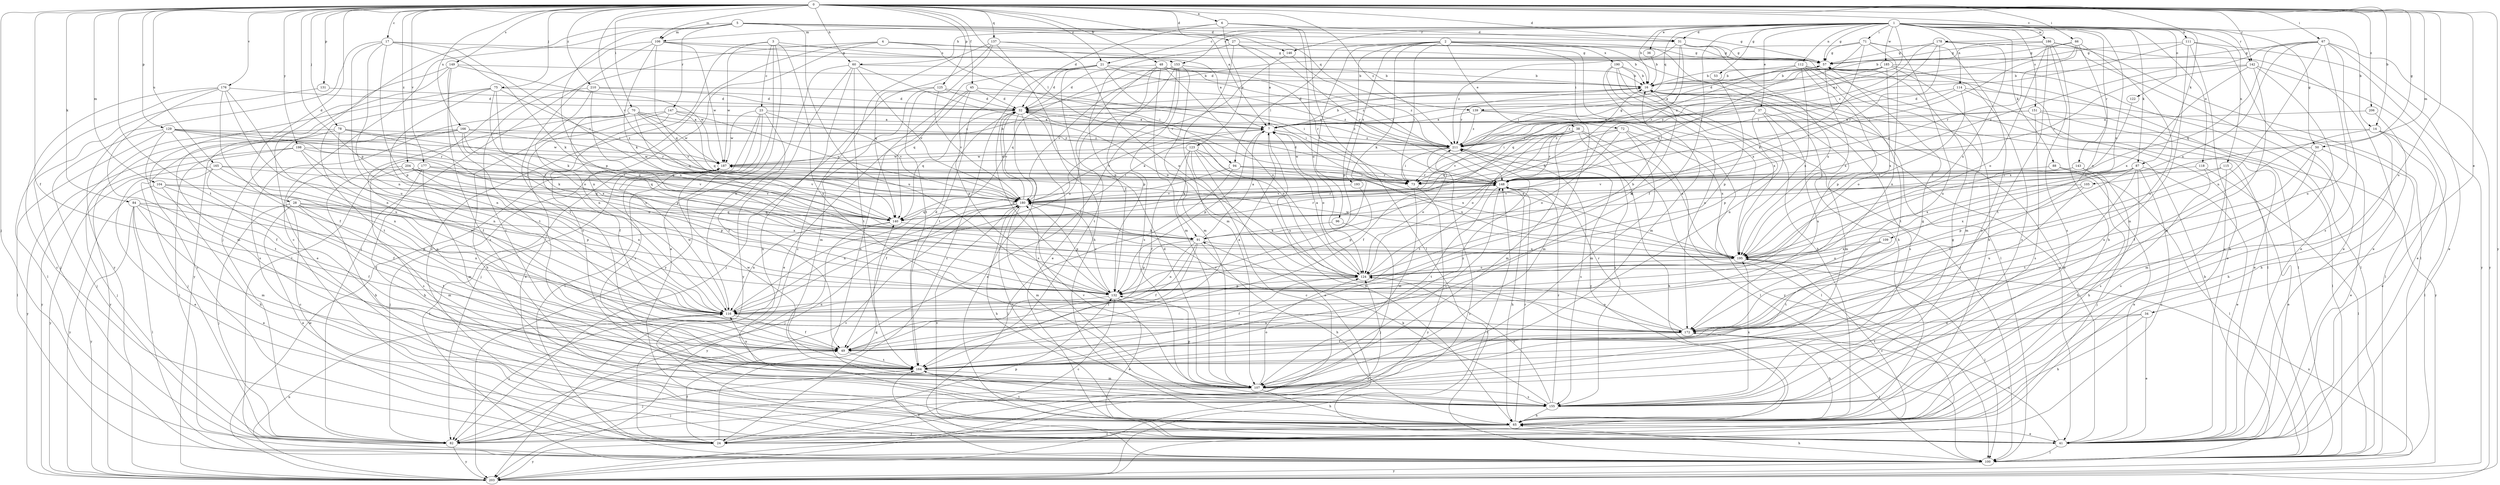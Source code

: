 strict digraph  {
0;
1;
2;
3;
4;
5;
6;
7;
14;
16;
17;
21;
23;
24;
27;
28;
31;
32;
34;
36;
37;
38;
41;
45;
48;
49;
50;
53;
57;
60;
65;
66;
67;
70;
71;
72;
73;
75;
78;
82;
84;
87;
88;
91;
94;
96;
100;
104;
105;
106;
107;
109;
111;
112;
114;
115;
116;
118;
122;
123;
124;
125;
129;
131;
132;
137;
139;
140;
142;
143;
146;
147;
148;
149;
151;
153;
155;
164;
165;
166;
172;
176;
177;
178;
180;
185;
186;
187;
190;
193;
195;
198;
203;
204;
206;
210;
211;
0 -> 6  [label=a];
0 -> 7  [label=a];
0 -> 14  [label=b];
0 -> 17  [label=c];
0 -> 21  [label=c];
0 -> 27  [label=d];
0 -> 28  [label=d];
0 -> 31  [label=d];
0 -> 34  [label=e];
0 -> 45  [label=f];
0 -> 48  [label=f];
0 -> 49  [label=f];
0 -> 50  [label=g];
0 -> 60  [label=h];
0 -> 66  [label=i];
0 -> 67  [label=i];
0 -> 70  [label=i];
0 -> 75  [label=j];
0 -> 78  [label=j];
0 -> 82  [label=j];
0 -> 84  [label=k];
0 -> 87  [label=k];
0 -> 94  [label=l];
0 -> 104  [label=m];
0 -> 105  [label=m];
0 -> 106  [label=m];
0 -> 125  [label=p];
0 -> 129  [label=p];
0 -> 131  [label=p];
0 -> 132  [label=p];
0 -> 137  [label=q];
0 -> 142  [label=r];
0 -> 149  [label=s];
0 -> 164  [label=t];
0 -> 165  [label=u];
0 -> 166  [label=u];
0 -> 172  [label=u];
0 -> 176  [label=v];
0 -> 177  [label=v];
0 -> 178  [label=v];
0 -> 180  [label=v];
0 -> 198  [label=y];
0 -> 203  [label=y];
0 -> 204  [label=z];
0 -> 206  [label=z];
0 -> 210  [label=z];
0 -> 211  [label=z];
1 -> 14  [label=b];
1 -> 16  [label=b];
1 -> 21  [label=c];
1 -> 31  [label=d];
1 -> 36  [label=e];
1 -> 37  [label=e];
1 -> 49  [label=f];
1 -> 50  [label=g];
1 -> 53  [label=g];
1 -> 57  [label=g];
1 -> 60  [label=h];
1 -> 71  [label=i];
1 -> 87  [label=k];
1 -> 88  [label=k];
1 -> 109  [label=n];
1 -> 111  [label=n];
1 -> 112  [label=n];
1 -> 114  [label=n];
1 -> 115  [label=n];
1 -> 118  [label=o];
1 -> 122  [label=o];
1 -> 139  [label=q];
1 -> 142  [label=r];
1 -> 143  [label=r];
1 -> 146  [label=r];
1 -> 151  [label=s];
1 -> 153  [label=s];
1 -> 185  [label=w];
1 -> 186  [label=w];
1 -> 211  [label=z];
2 -> 38  [label=e];
2 -> 65  [label=h];
2 -> 72  [label=i];
2 -> 73  [label=i];
2 -> 91  [label=k];
2 -> 94  [label=l];
2 -> 96  [label=l];
2 -> 100  [label=l];
2 -> 132  [label=p];
2 -> 190  [label=x];
2 -> 193  [label=x];
2 -> 195  [label=x];
3 -> 23  [label=c];
3 -> 24  [label=c];
3 -> 41  [label=e];
3 -> 153  [label=s];
3 -> 172  [label=u];
3 -> 187  [label=w];
3 -> 203  [label=y];
4 -> 7  [label=a];
4 -> 57  [label=g];
4 -> 73  [label=i];
4 -> 82  [label=j];
4 -> 116  [label=n];
4 -> 155  [label=s];
5 -> 24  [label=c];
5 -> 31  [label=d];
5 -> 57  [label=g];
5 -> 82  [label=j];
5 -> 106  [label=m];
5 -> 132  [label=p];
5 -> 139  [label=q];
5 -> 146  [label=r];
5 -> 147  [label=r];
5 -> 172  [label=u];
6 -> 31  [label=d];
6 -> 32  [label=d];
6 -> 100  [label=l];
6 -> 106  [label=m];
6 -> 123  [label=o];
6 -> 124  [label=o];
7 -> 16  [label=b];
7 -> 124  [label=o];
7 -> 132  [label=p];
7 -> 172  [label=u];
7 -> 180  [label=v];
7 -> 211  [label=z];
14 -> 41  [label=e];
14 -> 49  [label=f];
14 -> 65  [label=h];
14 -> 100  [label=l];
14 -> 211  [label=z];
16 -> 32  [label=d];
16 -> 41  [label=e];
16 -> 155  [label=s];
16 -> 211  [label=z];
17 -> 57  [label=g];
17 -> 91  [label=k];
17 -> 116  [label=n];
17 -> 132  [label=p];
17 -> 172  [label=u];
17 -> 180  [label=v];
17 -> 203  [label=y];
21 -> 16  [label=b];
21 -> 24  [label=c];
21 -> 32  [label=d];
21 -> 41  [label=e];
21 -> 73  [label=i];
21 -> 140  [label=q];
21 -> 164  [label=t];
21 -> 211  [label=z];
23 -> 7  [label=a];
23 -> 49  [label=f];
23 -> 82  [label=j];
23 -> 100  [label=l];
23 -> 155  [label=s];
23 -> 180  [label=v];
23 -> 187  [label=w];
24 -> 49  [label=f];
24 -> 132  [label=p];
24 -> 140  [label=q];
24 -> 203  [label=y];
27 -> 7  [label=a];
27 -> 57  [label=g];
27 -> 107  [label=m];
27 -> 132  [label=p];
27 -> 148  [label=r];
28 -> 41  [label=e];
28 -> 82  [label=j];
28 -> 107  [label=m];
28 -> 116  [label=n];
28 -> 140  [label=q];
28 -> 164  [label=t];
28 -> 195  [label=x];
31 -> 57  [label=g];
31 -> 65  [label=h];
31 -> 73  [label=i];
31 -> 148  [label=r];
31 -> 195  [label=x];
31 -> 211  [label=z];
32 -> 7  [label=a];
32 -> 41  [label=e];
32 -> 124  [label=o];
32 -> 140  [label=q];
32 -> 155  [label=s];
32 -> 180  [label=v];
32 -> 211  [label=z];
34 -> 41  [label=e];
34 -> 65  [label=h];
34 -> 164  [label=t];
34 -> 172  [label=u];
36 -> 16  [label=b];
37 -> 7  [label=a];
37 -> 73  [label=i];
37 -> 107  [label=m];
37 -> 116  [label=n];
37 -> 132  [label=p];
37 -> 172  [label=u];
38 -> 49  [label=f];
38 -> 100  [label=l];
38 -> 107  [label=m];
38 -> 124  [label=o];
38 -> 148  [label=r];
38 -> 155  [label=s];
38 -> 164  [label=t];
38 -> 180  [label=v];
38 -> 195  [label=x];
38 -> 211  [label=z];
41 -> 16  [label=b];
41 -> 100  [label=l];
41 -> 172  [label=u];
41 -> 180  [label=v];
45 -> 32  [label=d];
45 -> 41  [label=e];
45 -> 73  [label=i];
45 -> 132  [label=p];
45 -> 155  [label=s];
48 -> 16  [label=b];
48 -> 32  [label=d];
48 -> 107  [label=m];
48 -> 124  [label=o];
48 -> 132  [label=p];
48 -> 148  [label=r];
48 -> 164  [label=t];
48 -> 211  [label=z];
49 -> 7  [label=a];
49 -> 164  [label=t];
50 -> 41  [label=e];
50 -> 107  [label=m];
50 -> 172  [label=u];
50 -> 187  [label=w];
53 -> 132  [label=p];
57 -> 16  [label=b];
57 -> 100  [label=l];
57 -> 195  [label=x];
60 -> 16  [label=b];
60 -> 65  [label=h];
60 -> 116  [label=n];
60 -> 124  [label=o];
60 -> 164  [label=t];
60 -> 180  [label=v];
60 -> 203  [label=y];
65 -> 24  [label=c];
65 -> 41  [label=e];
65 -> 82  [label=j];
65 -> 148  [label=r];
65 -> 164  [label=t];
65 -> 211  [label=z];
66 -> 7  [label=a];
66 -> 57  [label=g];
66 -> 73  [label=i];
66 -> 124  [label=o];
66 -> 148  [label=r];
66 -> 172  [label=u];
67 -> 41  [label=e];
67 -> 57  [label=g];
67 -> 116  [label=n];
67 -> 140  [label=q];
67 -> 148  [label=r];
67 -> 155  [label=s];
67 -> 172  [label=u];
67 -> 195  [label=x];
67 -> 203  [label=y];
70 -> 7  [label=a];
70 -> 49  [label=f];
70 -> 132  [label=p];
70 -> 140  [label=q];
70 -> 155  [label=s];
70 -> 180  [label=v];
70 -> 187  [label=w];
70 -> 211  [label=z];
71 -> 32  [label=d];
71 -> 57  [label=g];
71 -> 91  [label=k];
71 -> 116  [label=n];
71 -> 140  [label=q];
71 -> 155  [label=s];
71 -> 172  [label=u];
72 -> 100  [label=l];
72 -> 107  [label=m];
72 -> 124  [label=o];
72 -> 140  [label=q];
72 -> 195  [label=x];
72 -> 211  [label=z];
73 -> 107  [label=m];
73 -> 203  [label=y];
75 -> 24  [label=c];
75 -> 32  [label=d];
75 -> 73  [label=i];
75 -> 91  [label=k];
75 -> 116  [label=n];
75 -> 124  [label=o];
75 -> 164  [label=t];
78 -> 116  [label=n];
78 -> 140  [label=q];
78 -> 164  [label=t];
78 -> 195  [label=x];
78 -> 203  [label=y];
78 -> 211  [label=z];
82 -> 180  [label=v];
82 -> 203  [label=y];
84 -> 41  [label=e];
84 -> 49  [label=f];
84 -> 100  [label=l];
84 -> 107  [label=m];
84 -> 132  [label=p];
84 -> 140  [label=q];
84 -> 203  [label=y];
87 -> 24  [label=c];
87 -> 41  [label=e];
87 -> 65  [label=h];
87 -> 132  [label=p];
87 -> 140  [label=q];
87 -> 148  [label=r];
87 -> 164  [label=t];
87 -> 195  [label=x];
88 -> 41  [label=e];
88 -> 73  [label=i];
88 -> 100  [label=l];
91 -> 7  [label=a];
91 -> 16  [label=b];
91 -> 49  [label=f];
91 -> 65  [label=h];
91 -> 116  [label=n];
91 -> 132  [label=p];
91 -> 164  [label=t];
91 -> 195  [label=x];
94 -> 49  [label=f];
94 -> 73  [label=i];
94 -> 100  [label=l];
94 -> 148  [label=r];
94 -> 195  [label=x];
96 -> 82  [label=j];
96 -> 91  [label=k];
100 -> 16  [label=b];
100 -> 65  [label=h];
100 -> 164  [label=t];
100 -> 203  [label=y];
104 -> 49  [label=f];
104 -> 65  [label=h];
104 -> 132  [label=p];
104 -> 180  [label=v];
104 -> 203  [label=y];
105 -> 172  [label=u];
105 -> 180  [label=v];
105 -> 195  [label=x];
106 -> 16  [label=b];
106 -> 57  [label=g];
106 -> 91  [label=k];
106 -> 100  [label=l];
106 -> 140  [label=q];
106 -> 164  [label=t];
106 -> 187  [label=w];
107 -> 32  [label=d];
107 -> 65  [label=h];
107 -> 82  [label=j];
107 -> 124  [label=o];
107 -> 132  [label=p];
107 -> 148  [label=r];
107 -> 155  [label=s];
107 -> 180  [label=v];
109 -> 124  [label=o];
109 -> 164  [label=t];
109 -> 195  [label=x];
111 -> 24  [label=c];
111 -> 41  [label=e];
111 -> 57  [label=g];
111 -> 73  [label=i];
111 -> 107  [label=m];
111 -> 203  [label=y];
112 -> 16  [label=b];
112 -> 41  [label=e];
112 -> 100  [label=l];
112 -> 132  [label=p];
112 -> 140  [label=q];
112 -> 164  [label=t];
112 -> 195  [label=x];
114 -> 32  [label=d];
114 -> 41  [label=e];
114 -> 100  [label=l];
114 -> 124  [label=o];
114 -> 211  [label=z];
115 -> 41  [label=e];
115 -> 73  [label=i];
115 -> 155  [label=s];
115 -> 172  [label=u];
116 -> 32  [label=d];
116 -> 49  [label=f];
116 -> 82  [label=j];
116 -> 172  [label=u];
116 -> 187  [label=w];
118 -> 100  [label=l];
118 -> 148  [label=r];
118 -> 155  [label=s];
122 -> 195  [label=x];
123 -> 24  [label=c];
123 -> 41  [label=e];
123 -> 49  [label=f];
123 -> 65  [label=h];
123 -> 91  [label=k];
123 -> 187  [label=w];
123 -> 195  [label=x];
124 -> 7  [label=a];
124 -> 16  [label=b];
124 -> 49  [label=f];
124 -> 132  [label=p];
125 -> 32  [label=d];
125 -> 82  [label=j];
125 -> 107  [label=m];
125 -> 180  [label=v];
125 -> 211  [label=z];
129 -> 49  [label=f];
129 -> 82  [label=j];
129 -> 100  [label=l];
129 -> 116  [label=n];
129 -> 140  [label=q];
129 -> 148  [label=r];
129 -> 187  [label=w];
129 -> 211  [label=z];
131 -> 32  [label=d];
131 -> 82  [label=j];
132 -> 16  [label=b];
132 -> 24  [label=c];
132 -> 32  [label=d];
132 -> 41  [label=e];
132 -> 116  [label=n];
132 -> 180  [label=v];
137 -> 24  [label=c];
137 -> 57  [label=g];
137 -> 65  [label=h];
137 -> 124  [label=o];
137 -> 140  [label=q];
137 -> 164  [label=t];
139 -> 7  [label=a];
139 -> 107  [label=m];
139 -> 203  [label=y];
139 -> 211  [label=z];
140 -> 91  [label=k];
140 -> 116  [label=n];
140 -> 148  [label=r];
140 -> 203  [label=y];
142 -> 16  [label=b];
142 -> 41  [label=e];
142 -> 65  [label=h];
142 -> 107  [label=m];
142 -> 148  [label=r];
142 -> 195  [label=x];
143 -> 65  [label=h];
143 -> 82  [label=j];
143 -> 148  [label=r];
143 -> 180  [label=v];
146 -> 148  [label=r];
146 -> 180  [label=v];
147 -> 7  [label=a];
147 -> 41  [label=e];
147 -> 49  [label=f];
147 -> 65  [label=h];
147 -> 140  [label=q];
147 -> 180  [label=v];
148 -> 32  [label=d];
148 -> 65  [label=h];
148 -> 164  [label=t];
148 -> 180  [label=v];
149 -> 16  [label=b];
149 -> 41  [label=e];
149 -> 155  [label=s];
149 -> 164  [label=t];
149 -> 187  [label=w];
149 -> 203  [label=y];
151 -> 7  [label=a];
151 -> 100  [label=l];
151 -> 155  [label=s];
151 -> 203  [label=y];
151 -> 211  [label=z];
153 -> 16  [label=b];
153 -> 49  [label=f];
153 -> 107  [label=m];
153 -> 116  [label=n];
153 -> 140  [label=q];
153 -> 155  [label=s];
153 -> 180  [label=v];
155 -> 57  [label=g];
155 -> 65  [label=h];
155 -> 91  [label=k];
155 -> 124  [label=o];
155 -> 148  [label=r];
155 -> 180  [label=v];
155 -> 195  [label=x];
164 -> 57  [label=g];
164 -> 82  [label=j];
164 -> 107  [label=m];
164 -> 116  [label=n];
164 -> 187  [label=w];
164 -> 211  [label=z];
165 -> 41  [label=e];
165 -> 49  [label=f];
165 -> 140  [label=q];
165 -> 148  [label=r];
165 -> 172  [label=u];
165 -> 203  [label=y];
166 -> 82  [label=j];
166 -> 91  [label=k];
166 -> 100  [label=l];
166 -> 124  [label=o];
166 -> 148  [label=r];
166 -> 203  [label=y];
166 -> 211  [label=z];
172 -> 49  [label=f];
172 -> 65  [label=h];
172 -> 100  [label=l];
172 -> 124  [label=o];
172 -> 148  [label=r];
172 -> 180  [label=v];
176 -> 24  [label=c];
176 -> 32  [label=d];
176 -> 49  [label=f];
176 -> 100  [label=l];
176 -> 107  [label=m];
176 -> 116  [label=n];
176 -> 172  [label=u];
177 -> 24  [label=c];
177 -> 65  [label=h];
177 -> 73  [label=i];
177 -> 107  [label=m];
177 -> 180  [label=v];
178 -> 41  [label=e];
178 -> 57  [label=g];
178 -> 73  [label=i];
178 -> 148  [label=r];
178 -> 195  [label=x];
178 -> 211  [label=z];
180 -> 7  [label=a];
180 -> 32  [label=d];
180 -> 65  [label=h];
180 -> 82  [label=j];
180 -> 107  [label=m];
180 -> 116  [label=n];
180 -> 132  [label=p];
180 -> 140  [label=q];
180 -> 148  [label=r];
185 -> 7  [label=a];
185 -> 16  [label=b];
185 -> 32  [label=d];
185 -> 100  [label=l];
185 -> 107  [label=m];
185 -> 155  [label=s];
185 -> 195  [label=x];
185 -> 211  [label=z];
186 -> 16  [label=b];
186 -> 41  [label=e];
186 -> 57  [label=g];
186 -> 65  [label=h];
186 -> 100  [label=l];
186 -> 124  [label=o];
186 -> 155  [label=s];
186 -> 164  [label=t];
187 -> 16  [label=b];
187 -> 73  [label=i];
187 -> 82  [label=j];
187 -> 100  [label=l];
187 -> 148  [label=r];
190 -> 16  [label=b];
190 -> 65  [label=h];
190 -> 100  [label=l];
190 -> 107  [label=m];
190 -> 172  [label=u];
190 -> 195  [label=x];
193 -> 132  [label=p];
193 -> 180  [label=v];
195 -> 7  [label=a];
195 -> 24  [label=c];
195 -> 100  [label=l];
195 -> 124  [label=o];
195 -> 187  [label=w];
198 -> 82  [label=j];
198 -> 116  [label=n];
198 -> 124  [label=o];
198 -> 140  [label=q];
198 -> 187  [label=w];
198 -> 203  [label=y];
203 -> 116  [label=n];
203 -> 124  [label=o];
203 -> 148  [label=r];
203 -> 187  [label=w];
203 -> 195  [label=x];
203 -> 211  [label=z];
204 -> 65  [label=h];
204 -> 73  [label=i];
204 -> 116  [label=n];
204 -> 132  [label=p];
204 -> 155  [label=s];
204 -> 180  [label=v];
206 -> 7  [label=a];
206 -> 65  [label=h];
210 -> 32  [label=d];
210 -> 116  [label=n];
210 -> 164  [label=t];
210 -> 195  [label=x];
210 -> 211  [label=z];
211 -> 57  [label=g];
211 -> 65  [label=h];
211 -> 73  [label=i];
211 -> 124  [label=o];
211 -> 155  [label=s];
211 -> 187  [label=w];
}
